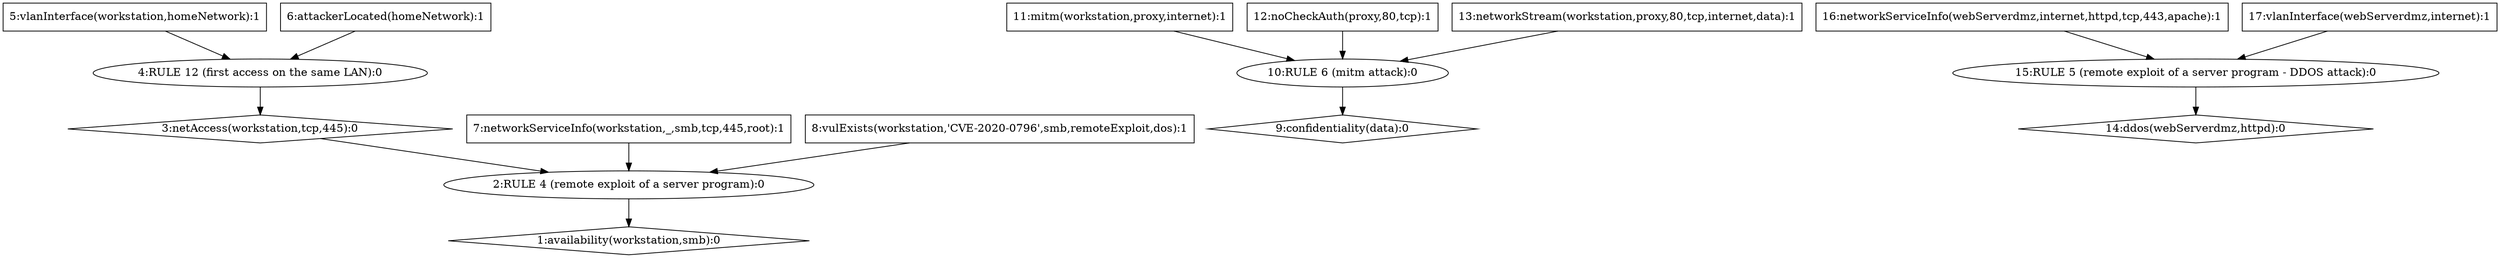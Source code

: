digraph G {
	1 [label="1:availability(workstation,smb):0",shape=diamond];
	2 [label="2:RULE 4 (remote exploit of a server program):0",shape=ellipse];
	3 [label="3:netAccess(workstation,tcp,445):0",shape=diamond];
	4 [label="4:RULE 12 (first access on the same LAN):0",shape=ellipse];
	5 [label="5:vlanInterface(workstation,homeNetwork):1",shape=box];
	6 [label="6:attackerLocated(homeNetwork):1",shape=box];
	7 [label="7:networkServiceInfo(workstation,_,smb,tcp,445,root):1",shape=box];
	8 [label="8:vulExists(workstation,'CVE-2020-0796',smb,remoteExploit,dos):1",shape=box];
	9 [label="9:confidentiality(data):0",shape=diamond];
	10 [label="10:RULE 6 (mitm attack):0",shape=ellipse];
	11 [label="11:mitm(workstation,proxy,internet):1",shape=box];
	12 [label="12:noCheckAuth(proxy,80,tcp):1",shape=box];
	13 [label="13:networkStream(workstation,proxy,80,tcp,internet,data):1",shape=box];
	14 [label="14:ddos(webServerdmz,httpd):0",shape=diamond];
	15 [label="15:RULE 5 (remote exploit of a server program - DDOS attack):0",shape=ellipse];
	16 [label="16:networkServiceInfo(webServerdmz,internet,httpd,tcp,443,apache):1",shape=box];
	17 [label="17:vlanInterface(webServerdmz,internet):1",shape=box];
	11 -> 	10;
	12 -> 	10;
	13 -> 	10;
	2 -> 	1;
	15 -> 	14;
	16 -> 	15;
	17 -> 	15;
	3 -> 	2;
	7 -> 	2;
	8 -> 	2;
	4 -> 	3;
	5 -> 	4;
	6 -> 	4;
	10 -> 	9;
}
